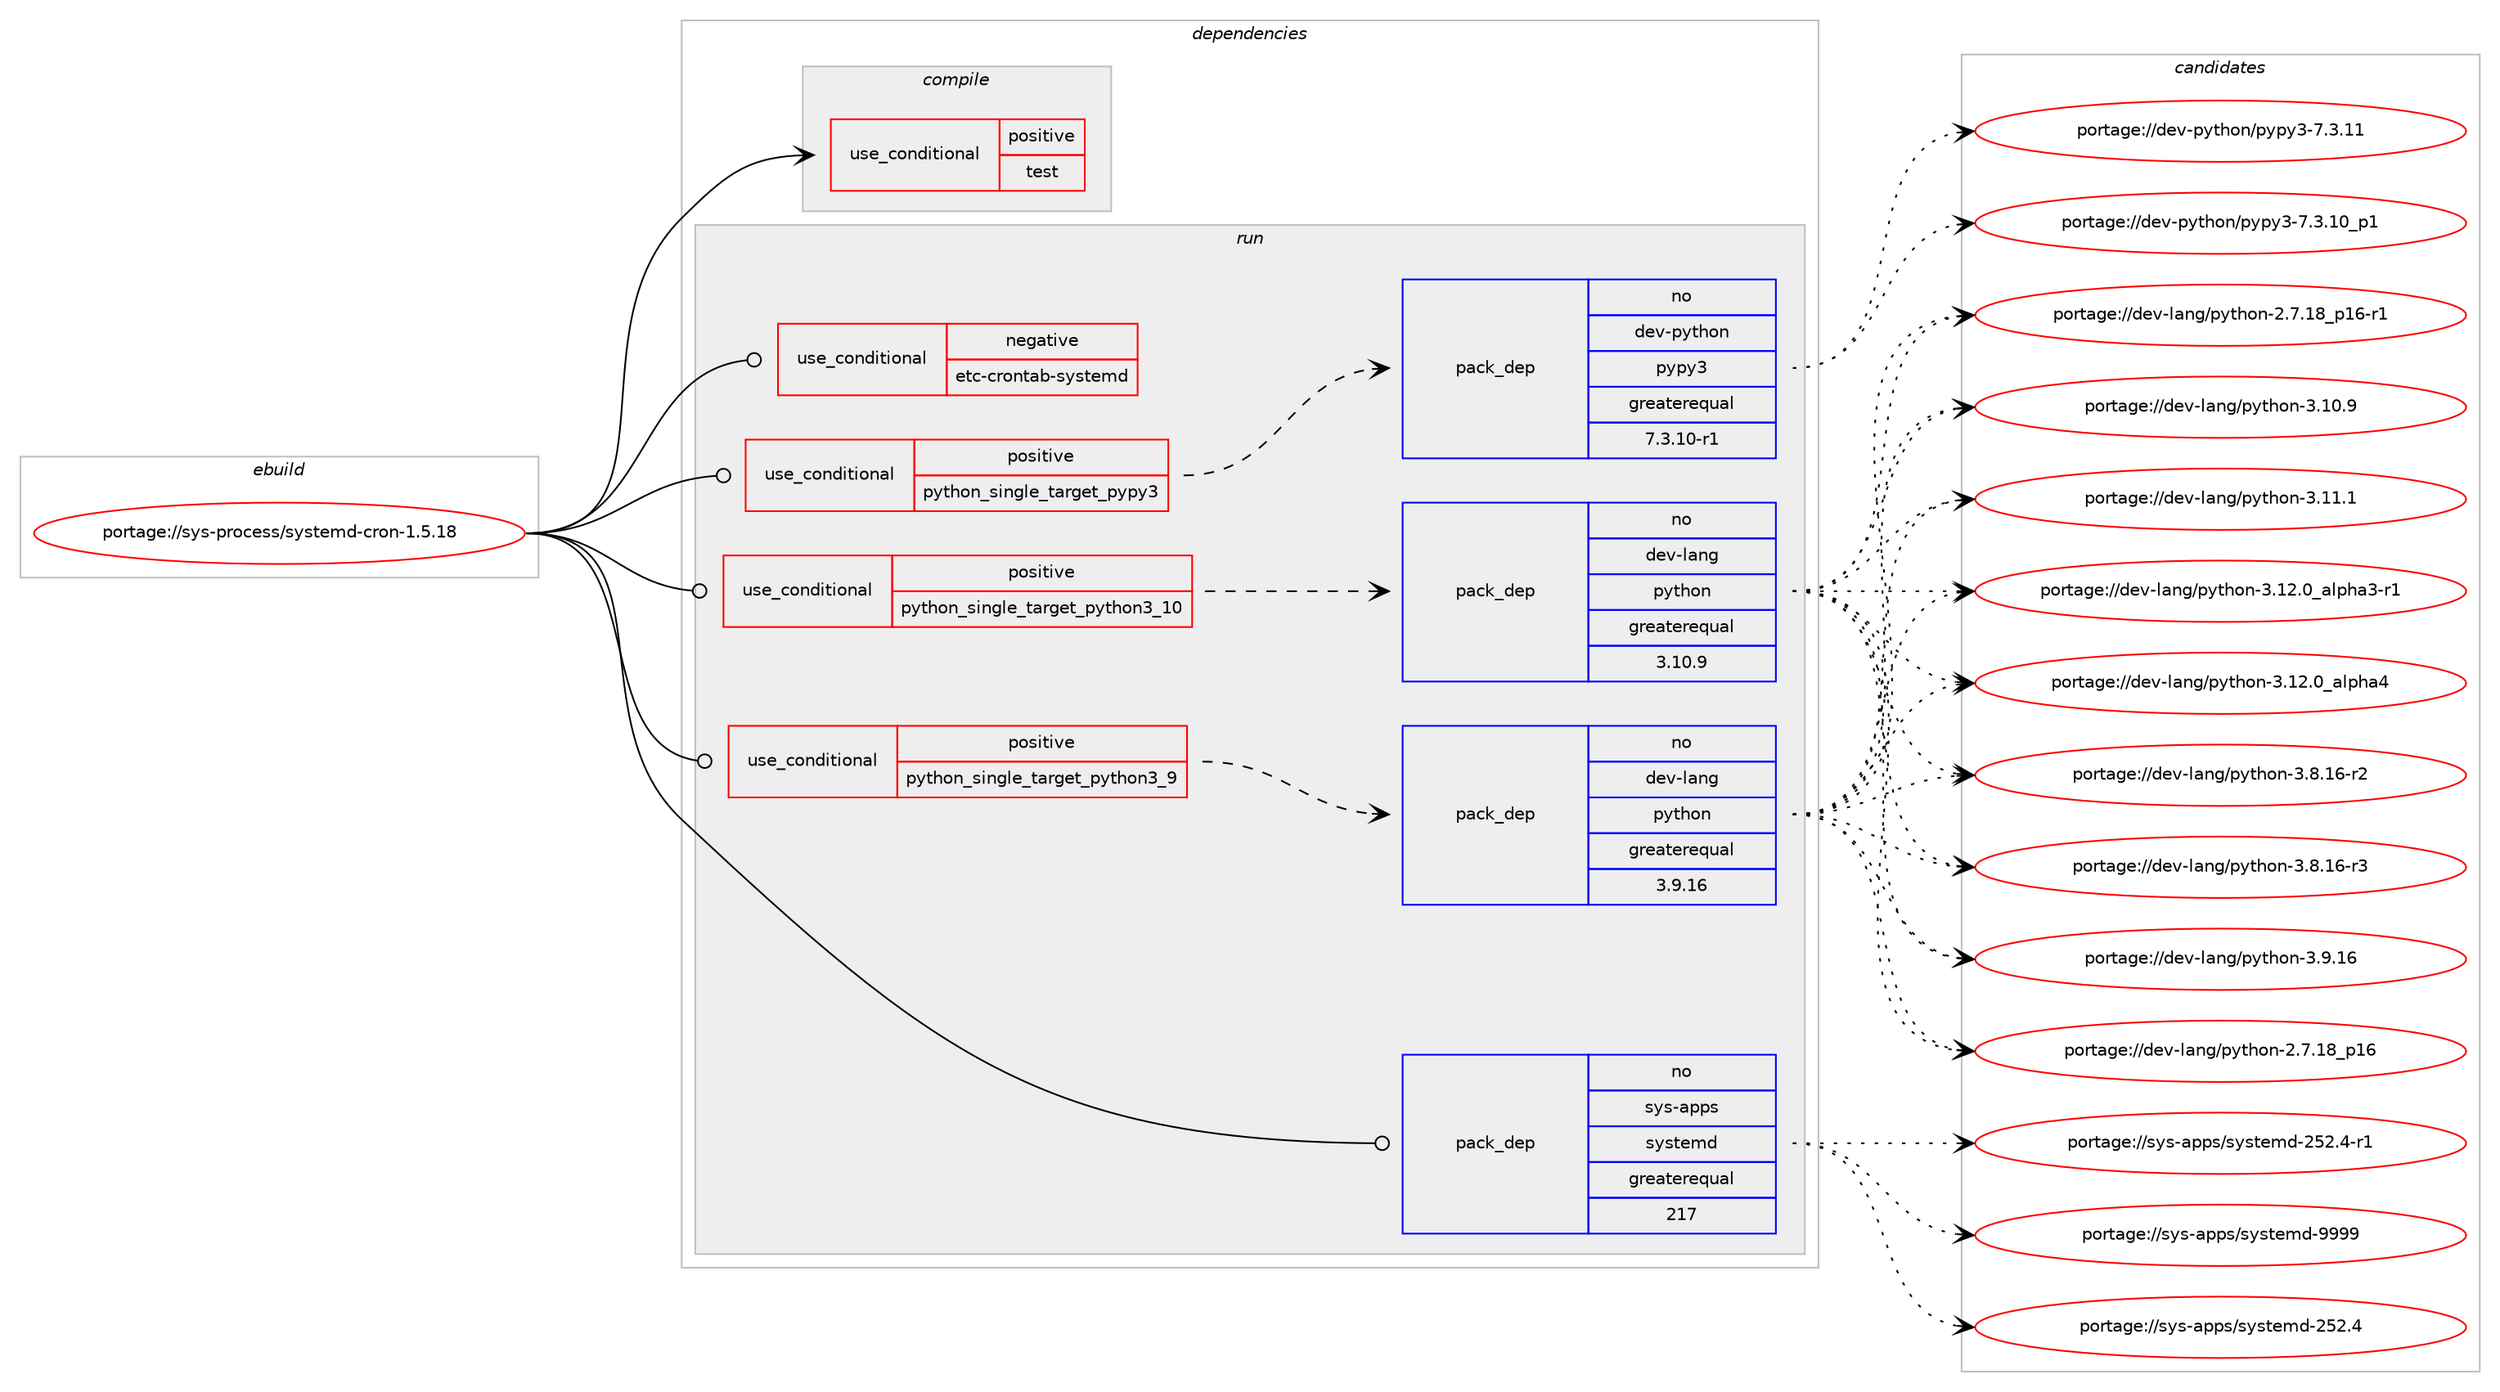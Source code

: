 digraph prolog {

# *************
# Graph options
# *************

newrank=true;
concentrate=true;
compound=true;
graph [rankdir=LR,fontname=Helvetica,fontsize=10,ranksep=1.5];#, ranksep=2.5, nodesep=0.2];
edge  [arrowhead=vee];
node  [fontname=Helvetica,fontsize=10];

# **********
# The ebuild
# **********

subgraph cluster_leftcol {
color=gray;
rank=same;
label=<<i>ebuild</i>>;
id [label="portage://sys-process/systemd-cron-1.5.18", color=red, width=4, href="../sys-process/systemd-cron-1.5.18.svg"];
}

# ****************
# The dependencies
# ****************

subgraph cluster_midcol {
color=gray;
label=<<i>dependencies</i>>;
subgraph cluster_compile {
fillcolor="#eeeeee";
style=filled;
label=<<i>compile</i>>;
subgraph cond5309 {
dependency8268 [label=<<TABLE BORDER="0" CELLBORDER="1" CELLSPACING="0" CELLPADDING="4"><TR><TD ROWSPAN="3" CELLPADDING="10">use_conditional</TD></TR><TR><TD>positive</TD></TR><TR><TD>test</TD></TR></TABLE>>, shape=none, color=red];
# *** BEGIN UNKNOWN DEPENDENCY TYPE (TODO) ***
# dependency8268 -> package_dependency(portage://sys-process/systemd-cron-1.5.18,install,no,sys-apps,man-db,none,[,,],[],[])
# *** END UNKNOWN DEPENDENCY TYPE (TODO) ***

# *** BEGIN UNKNOWN DEPENDENCY TYPE (TODO) ***
# dependency8268 -> package_dependency(portage://sys-process/systemd-cron-1.5.18,install,no,dev-python,pyflakes,none,[,,],[],[])
# *** END UNKNOWN DEPENDENCY TYPE (TODO) ***

}
id:e -> dependency8268:w [weight=20,style="solid",arrowhead="vee"];
# *** BEGIN UNKNOWN DEPENDENCY TYPE (TODO) ***
# id -> package_dependency(portage://sys-process/systemd-cron-1.5.18,install,no,sys-process,cronbase,none,[,,],[],[])
# *** END UNKNOWN DEPENDENCY TYPE (TODO) ***

}
subgraph cluster_compileandrun {
fillcolor="#eeeeee";
style=filled;
label=<<i>compile and run</i>>;
}
subgraph cluster_run {
fillcolor="#eeeeee";
style=filled;
label=<<i>run</i>>;
subgraph cond5310 {
dependency8269 [label=<<TABLE BORDER="0" CELLBORDER="1" CELLSPACING="0" CELLPADDING="4"><TR><TD ROWSPAN="3" CELLPADDING="10">use_conditional</TD></TR><TR><TD>negative</TD></TR><TR><TD>etc-crontab-systemd</TD></TR></TABLE>>, shape=none, color=red];
# *** BEGIN UNKNOWN DEPENDENCY TYPE (TODO) ***
# dependency8269 -> package_dependency(portage://sys-process/systemd-cron-1.5.18,run,weak,sys-process,dcron,none,[,,],[],[])
# *** END UNKNOWN DEPENDENCY TYPE (TODO) ***

}
id:e -> dependency8269:w [weight=20,style="solid",arrowhead="odot"];
subgraph cond5311 {
dependency8270 [label=<<TABLE BORDER="0" CELLBORDER="1" CELLSPACING="0" CELLPADDING="4"><TR><TD ROWSPAN="3" CELLPADDING="10">use_conditional</TD></TR><TR><TD>positive</TD></TR><TR><TD>python_single_target_pypy3</TD></TR></TABLE>>, shape=none, color=red];
subgraph pack2890 {
dependency8271 [label=<<TABLE BORDER="0" CELLBORDER="1" CELLSPACING="0" CELLPADDING="4" WIDTH="220"><TR><TD ROWSPAN="6" CELLPADDING="30">pack_dep</TD></TR><TR><TD WIDTH="110">no</TD></TR><TR><TD>dev-python</TD></TR><TR><TD>pypy3</TD></TR><TR><TD>greaterequal</TD></TR><TR><TD>7.3.10-r1</TD></TR></TABLE>>, shape=none, color=blue];
}
dependency8270:e -> dependency8271:w [weight=20,style="dashed",arrowhead="vee"];
}
id:e -> dependency8270:w [weight=20,style="solid",arrowhead="odot"];
subgraph cond5312 {
dependency8272 [label=<<TABLE BORDER="0" CELLBORDER="1" CELLSPACING="0" CELLPADDING="4"><TR><TD ROWSPAN="3" CELLPADDING="10">use_conditional</TD></TR><TR><TD>positive</TD></TR><TR><TD>python_single_target_python3_10</TD></TR></TABLE>>, shape=none, color=red];
subgraph pack2891 {
dependency8273 [label=<<TABLE BORDER="0" CELLBORDER="1" CELLSPACING="0" CELLPADDING="4" WIDTH="220"><TR><TD ROWSPAN="6" CELLPADDING="30">pack_dep</TD></TR><TR><TD WIDTH="110">no</TD></TR><TR><TD>dev-lang</TD></TR><TR><TD>python</TD></TR><TR><TD>greaterequal</TD></TR><TR><TD>3.10.9</TD></TR></TABLE>>, shape=none, color=blue];
}
dependency8272:e -> dependency8273:w [weight=20,style="dashed",arrowhead="vee"];
}
id:e -> dependency8272:w [weight=20,style="solid",arrowhead="odot"];
subgraph cond5313 {
dependency8274 [label=<<TABLE BORDER="0" CELLBORDER="1" CELLSPACING="0" CELLPADDING="4"><TR><TD ROWSPAN="3" CELLPADDING="10">use_conditional</TD></TR><TR><TD>positive</TD></TR><TR><TD>python_single_target_python3_9</TD></TR></TABLE>>, shape=none, color=red];
subgraph pack2892 {
dependency8275 [label=<<TABLE BORDER="0" CELLBORDER="1" CELLSPACING="0" CELLPADDING="4" WIDTH="220"><TR><TD ROWSPAN="6" CELLPADDING="30">pack_dep</TD></TR><TR><TD WIDTH="110">no</TD></TR><TR><TD>dev-lang</TD></TR><TR><TD>python</TD></TR><TR><TD>greaterequal</TD></TR><TR><TD>3.9.16</TD></TR></TABLE>>, shape=none, color=blue];
}
dependency8274:e -> dependency8275:w [weight=20,style="dashed",arrowhead="vee"];
}
id:e -> dependency8274:w [weight=20,style="solid",arrowhead="odot"];
# *** BEGIN UNKNOWN DEPENDENCY TYPE (TODO) ***
# id -> package_dependency(portage://sys-process/systemd-cron-1.5.18,run,no,sys-apps,debianutils,none,[,,],[],[])
# *** END UNKNOWN DEPENDENCY TYPE (TODO) ***

subgraph pack2893 {
dependency8276 [label=<<TABLE BORDER="0" CELLBORDER="1" CELLSPACING="0" CELLPADDING="4" WIDTH="220"><TR><TD ROWSPAN="6" CELLPADDING="30">pack_dep</TD></TR><TR><TD WIDTH="110">no</TD></TR><TR><TD>sys-apps</TD></TR><TR><TD>systemd</TD></TR><TR><TD>greaterequal</TD></TR><TR><TD>217</TD></TR></TABLE>>, shape=none, color=blue];
}
id:e -> dependency8276:w [weight=20,style="solid",arrowhead="odot"];
# *** BEGIN UNKNOWN DEPENDENCY TYPE (TODO) ***
# id -> package_dependency(portage://sys-process/systemd-cron-1.5.18,run,no,sys-process,cronbase,none,[,,],[],[])
# *** END UNKNOWN DEPENDENCY TYPE (TODO) ***

# *** BEGIN UNKNOWN DEPENDENCY TYPE (TODO) ***
# id -> package_dependency(portage://sys-process/systemd-cron-1.5.18,run,weak,sys-process,cronie,none,[,,],[],[use(enable(anacron),none)])
# *** END UNKNOWN DEPENDENCY TYPE (TODO) ***

}
}

# **************
# The candidates
# **************

subgraph cluster_choices {
rank=same;
color=gray;
label=<<i>candidates</i>>;

subgraph choice2890 {
color=black;
nodesep=1;
choice100101118451121211161041111104711212111212151455546514649489511249 [label="portage://dev-python/pypy3-7.3.10_p1", color=red, width=4,href="../dev-python/pypy3-7.3.10_p1.svg"];
choice10010111845112121116104111110471121211121215145554651464949 [label="portage://dev-python/pypy3-7.3.11", color=red, width=4,href="../dev-python/pypy3-7.3.11.svg"];
dependency8271:e -> choice100101118451121211161041111104711212111212151455546514649489511249:w [style=dotted,weight="100"];
dependency8271:e -> choice10010111845112121116104111110471121211121215145554651464949:w [style=dotted,weight="100"];
}
subgraph choice2891 {
color=black;
nodesep=1;
choice10010111845108971101034711212111610411111045504655464956951124954 [label="portage://dev-lang/python-2.7.18_p16", color=red, width=4,href="../dev-lang/python-2.7.18_p16.svg"];
choice100101118451089711010347112121116104111110455046554649569511249544511449 [label="portage://dev-lang/python-2.7.18_p16-r1", color=red, width=4,href="../dev-lang/python-2.7.18_p16-r1.svg"];
choice10010111845108971101034711212111610411111045514649484657 [label="portage://dev-lang/python-3.10.9", color=red, width=4,href="../dev-lang/python-3.10.9.svg"];
choice10010111845108971101034711212111610411111045514649494649 [label="portage://dev-lang/python-3.11.1", color=red, width=4,href="../dev-lang/python-3.11.1.svg"];
choice10010111845108971101034711212111610411111045514649504648959710811210497514511449 [label="portage://dev-lang/python-3.12.0_alpha3-r1", color=red, width=4,href="../dev-lang/python-3.12.0_alpha3-r1.svg"];
choice1001011184510897110103471121211161041111104551464950464895971081121049752 [label="portage://dev-lang/python-3.12.0_alpha4", color=red, width=4,href="../dev-lang/python-3.12.0_alpha4.svg"];
choice100101118451089711010347112121116104111110455146564649544511450 [label="portage://dev-lang/python-3.8.16-r2", color=red, width=4,href="../dev-lang/python-3.8.16-r2.svg"];
choice100101118451089711010347112121116104111110455146564649544511451 [label="portage://dev-lang/python-3.8.16-r3", color=red, width=4,href="../dev-lang/python-3.8.16-r3.svg"];
choice10010111845108971101034711212111610411111045514657464954 [label="portage://dev-lang/python-3.9.16", color=red, width=4,href="../dev-lang/python-3.9.16.svg"];
dependency8273:e -> choice10010111845108971101034711212111610411111045504655464956951124954:w [style=dotted,weight="100"];
dependency8273:e -> choice100101118451089711010347112121116104111110455046554649569511249544511449:w [style=dotted,weight="100"];
dependency8273:e -> choice10010111845108971101034711212111610411111045514649484657:w [style=dotted,weight="100"];
dependency8273:e -> choice10010111845108971101034711212111610411111045514649494649:w [style=dotted,weight="100"];
dependency8273:e -> choice10010111845108971101034711212111610411111045514649504648959710811210497514511449:w [style=dotted,weight="100"];
dependency8273:e -> choice1001011184510897110103471121211161041111104551464950464895971081121049752:w [style=dotted,weight="100"];
dependency8273:e -> choice100101118451089711010347112121116104111110455146564649544511450:w [style=dotted,weight="100"];
dependency8273:e -> choice100101118451089711010347112121116104111110455146564649544511451:w [style=dotted,weight="100"];
dependency8273:e -> choice10010111845108971101034711212111610411111045514657464954:w [style=dotted,weight="100"];
}
subgraph choice2892 {
color=black;
nodesep=1;
choice10010111845108971101034711212111610411111045504655464956951124954 [label="portage://dev-lang/python-2.7.18_p16", color=red, width=4,href="../dev-lang/python-2.7.18_p16.svg"];
choice100101118451089711010347112121116104111110455046554649569511249544511449 [label="portage://dev-lang/python-2.7.18_p16-r1", color=red, width=4,href="../dev-lang/python-2.7.18_p16-r1.svg"];
choice10010111845108971101034711212111610411111045514649484657 [label="portage://dev-lang/python-3.10.9", color=red, width=4,href="../dev-lang/python-3.10.9.svg"];
choice10010111845108971101034711212111610411111045514649494649 [label="portage://dev-lang/python-3.11.1", color=red, width=4,href="../dev-lang/python-3.11.1.svg"];
choice10010111845108971101034711212111610411111045514649504648959710811210497514511449 [label="portage://dev-lang/python-3.12.0_alpha3-r1", color=red, width=4,href="../dev-lang/python-3.12.0_alpha3-r1.svg"];
choice1001011184510897110103471121211161041111104551464950464895971081121049752 [label="portage://dev-lang/python-3.12.0_alpha4", color=red, width=4,href="../dev-lang/python-3.12.0_alpha4.svg"];
choice100101118451089711010347112121116104111110455146564649544511450 [label="portage://dev-lang/python-3.8.16-r2", color=red, width=4,href="../dev-lang/python-3.8.16-r2.svg"];
choice100101118451089711010347112121116104111110455146564649544511451 [label="portage://dev-lang/python-3.8.16-r3", color=red, width=4,href="../dev-lang/python-3.8.16-r3.svg"];
choice10010111845108971101034711212111610411111045514657464954 [label="portage://dev-lang/python-3.9.16", color=red, width=4,href="../dev-lang/python-3.9.16.svg"];
dependency8275:e -> choice10010111845108971101034711212111610411111045504655464956951124954:w [style=dotted,weight="100"];
dependency8275:e -> choice100101118451089711010347112121116104111110455046554649569511249544511449:w [style=dotted,weight="100"];
dependency8275:e -> choice10010111845108971101034711212111610411111045514649484657:w [style=dotted,weight="100"];
dependency8275:e -> choice10010111845108971101034711212111610411111045514649494649:w [style=dotted,weight="100"];
dependency8275:e -> choice10010111845108971101034711212111610411111045514649504648959710811210497514511449:w [style=dotted,weight="100"];
dependency8275:e -> choice1001011184510897110103471121211161041111104551464950464895971081121049752:w [style=dotted,weight="100"];
dependency8275:e -> choice100101118451089711010347112121116104111110455146564649544511450:w [style=dotted,weight="100"];
dependency8275:e -> choice100101118451089711010347112121116104111110455146564649544511451:w [style=dotted,weight="100"];
dependency8275:e -> choice10010111845108971101034711212111610411111045514657464954:w [style=dotted,weight="100"];
}
subgraph choice2893 {
color=black;
nodesep=1;
choice115121115459711211211547115121115116101109100455053504652 [label="portage://sys-apps/systemd-252.4", color=red, width=4,href="../sys-apps/systemd-252.4.svg"];
choice1151211154597112112115471151211151161011091004550535046524511449 [label="portage://sys-apps/systemd-252.4-r1", color=red, width=4,href="../sys-apps/systemd-252.4-r1.svg"];
choice1151211154597112112115471151211151161011091004557575757 [label="portage://sys-apps/systemd-9999", color=red, width=4,href="../sys-apps/systemd-9999.svg"];
dependency8276:e -> choice115121115459711211211547115121115116101109100455053504652:w [style=dotted,weight="100"];
dependency8276:e -> choice1151211154597112112115471151211151161011091004550535046524511449:w [style=dotted,weight="100"];
dependency8276:e -> choice1151211154597112112115471151211151161011091004557575757:w [style=dotted,weight="100"];
}
}

}
